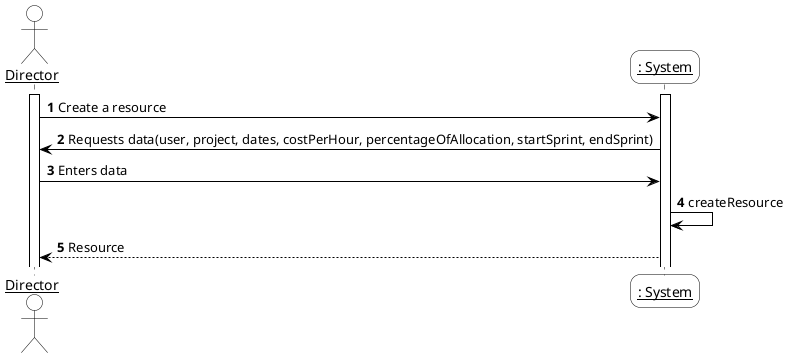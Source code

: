@startuml
'https://plantuml.com/sequence-diagramskinparam sequenceArrowThickness 2
skinparam roundcorner 20
skinparam maxmessagesize 0
skinparam sequenceParticipant underline

skinparam sequence {
ArrowColor black
ActorBorderColor #black
LifeLineBorderColor black
LifeLineBackgroundColor white

ParticipantBorderColor black
ParticipantBackgroundColor #transparent
ParticipantFontName Aapex
ParticipantFontSize 14
ParticipantFontColor black

ActorBackgroundColor #transparent
ActorFontColor black
ActorFontSize 14
ActorFontName Aapex
}
autonumber
actor "Director" as D
participant ": System" as System
Activate D
Activate System
D -> System :  Create a resource
System -> D : Requests data(user, project, dates, costPerHour, percentageOfAllocation, startSprint, endSprint)
D -> System :  Enters data
System -> System : createResource
System --> D : Resource

@enduml